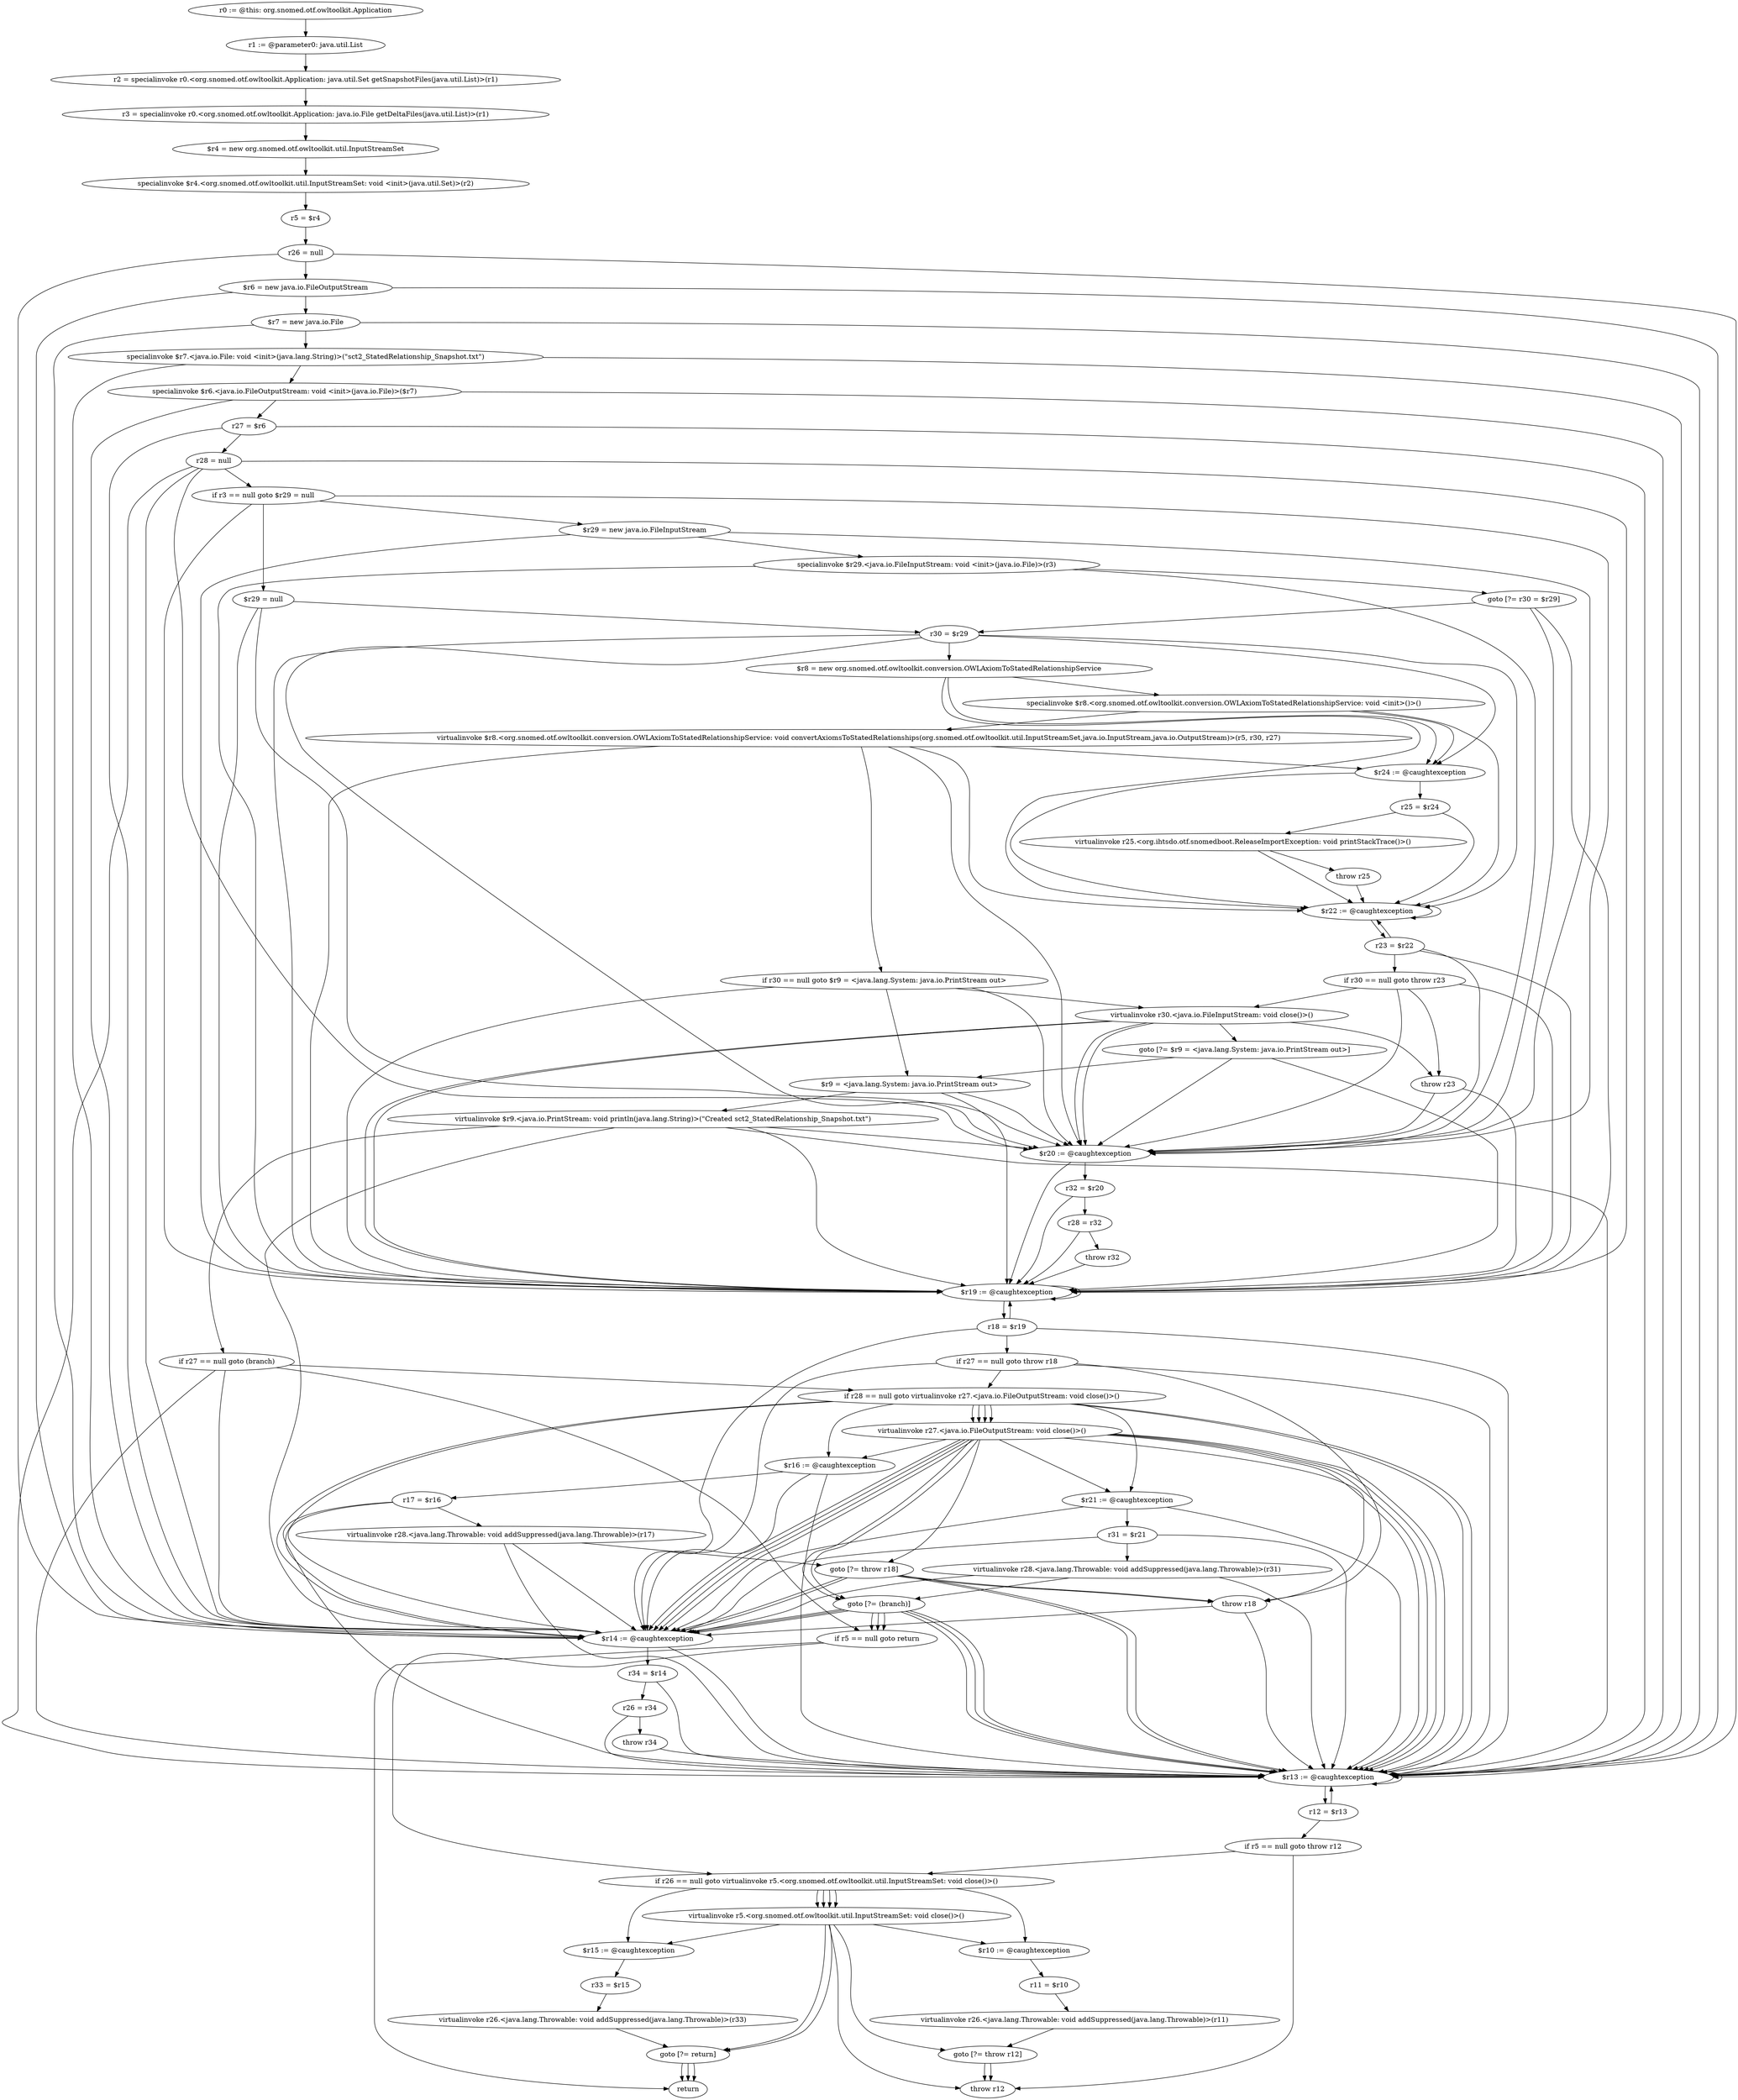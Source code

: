 digraph "unitGraph" {
    "r0 := @this: org.snomed.otf.owltoolkit.Application"
    "r1 := @parameter0: java.util.List"
    "r2 = specialinvoke r0.<org.snomed.otf.owltoolkit.Application: java.util.Set getSnapshotFiles(java.util.List)>(r1)"
    "r3 = specialinvoke r0.<org.snomed.otf.owltoolkit.Application: java.io.File getDeltaFiles(java.util.List)>(r1)"
    "$r4 = new org.snomed.otf.owltoolkit.util.InputStreamSet"
    "specialinvoke $r4.<org.snomed.otf.owltoolkit.util.InputStreamSet: void <init>(java.util.Set)>(r2)"
    "r5 = $r4"
    "r26 = null"
    "$r6 = new java.io.FileOutputStream"
    "$r7 = new java.io.File"
    "specialinvoke $r7.<java.io.File: void <init>(java.lang.String)>(\"sct2_StatedRelationship_Snapshot.txt\")"
    "specialinvoke $r6.<java.io.FileOutputStream: void <init>(java.io.File)>($r7)"
    "r27 = $r6"
    "r28 = null"
    "if r3 == null goto $r29 = null"
    "$r29 = new java.io.FileInputStream"
    "specialinvoke $r29.<java.io.FileInputStream: void <init>(java.io.File)>(r3)"
    "goto [?= r30 = $r29]"
    "$r29 = null"
    "r30 = $r29"
    "$r8 = new org.snomed.otf.owltoolkit.conversion.OWLAxiomToStatedRelationshipService"
    "specialinvoke $r8.<org.snomed.otf.owltoolkit.conversion.OWLAxiomToStatedRelationshipService: void <init>()>()"
    "virtualinvoke $r8.<org.snomed.otf.owltoolkit.conversion.OWLAxiomToStatedRelationshipService: void convertAxiomsToStatedRelationships(org.snomed.otf.owltoolkit.util.InputStreamSet,java.io.InputStream,java.io.OutputStream)>(r5, r30, r27)"
    "if r30 == null goto $r9 = <java.lang.System: java.io.PrintStream out>"
    "virtualinvoke r30.<java.io.FileInputStream: void close()>()"
    "goto [?= $r9 = <java.lang.System: java.io.PrintStream out>]"
    "$r24 := @caughtexception"
    "r25 = $r24"
    "virtualinvoke r25.<org.ihtsdo.otf.snomedboot.ReleaseImportException: void printStackTrace()>()"
    "throw r25"
    "$r22 := @caughtexception"
    "r23 = $r22"
    "if r30 == null goto throw r23"
    "throw r23"
    "$r9 = <java.lang.System: java.io.PrintStream out>"
    "virtualinvoke $r9.<java.io.PrintStream: void println(java.lang.String)>(\"Created sct2_StatedRelationship_Snapshot.txt\")"
    "if r27 == null goto (branch)"
    "if r28 == null goto virtualinvoke r27.<java.io.FileOutputStream: void close()>()"
    "virtualinvoke r27.<java.io.FileOutputStream: void close()>()"
    "goto [?= (branch)]"
    "$r21 := @caughtexception"
    "r31 = $r21"
    "virtualinvoke r28.<java.lang.Throwable: void addSuppressed(java.lang.Throwable)>(r31)"
    "$r20 := @caughtexception"
    "r32 = $r20"
    "r28 = r32"
    "throw r32"
    "$r19 := @caughtexception"
    "r18 = $r19"
    "if r27 == null goto throw r18"
    "goto [?= throw r18]"
    "$r16 := @caughtexception"
    "r17 = $r16"
    "virtualinvoke r28.<java.lang.Throwable: void addSuppressed(java.lang.Throwable)>(r17)"
    "throw r18"
    "if r5 == null goto return"
    "if r26 == null goto virtualinvoke r5.<org.snomed.otf.owltoolkit.util.InputStreamSet: void close()>()"
    "virtualinvoke r5.<org.snomed.otf.owltoolkit.util.InputStreamSet: void close()>()"
    "goto [?= return]"
    "$r15 := @caughtexception"
    "r33 = $r15"
    "virtualinvoke r26.<java.lang.Throwable: void addSuppressed(java.lang.Throwable)>(r33)"
    "$r14 := @caughtexception"
    "r34 = $r14"
    "r26 = r34"
    "throw r34"
    "$r13 := @caughtexception"
    "r12 = $r13"
    "if r5 == null goto throw r12"
    "goto [?= throw r12]"
    "$r10 := @caughtexception"
    "r11 = $r10"
    "virtualinvoke r26.<java.lang.Throwable: void addSuppressed(java.lang.Throwable)>(r11)"
    "throw r12"
    "return"
    "r0 := @this: org.snomed.otf.owltoolkit.Application"->"r1 := @parameter0: java.util.List";
    "r1 := @parameter0: java.util.List"->"r2 = specialinvoke r0.<org.snomed.otf.owltoolkit.Application: java.util.Set getSnapshotFiles(java.util.List)>(r1)";
    "r2 = specialinvoke r0.<org.snomed.otf.owltoolkit.Application: java.util.Set getSnapshotFiles(java.util.List)>(r1)"->"r3 = specialinvoke r0.<org.snomed.otf.owltoolkit.Application: java.io.File getDeltaFiles(java.util.List)>(r1)";
    "r3 = specialinvoke r0.<org.snomed.otf.owltoolkit.Application: java.io.File getDeltaFiles(java.util.List)>(r1)"->"$r4 = new org.snomed.otf.owltoolkit.util.InputStreamSet";
    "$r4 = new org.snomed.otf.owltoolkit.util.InputStreamSet"->"specialinvoke $r4.<org.snomed.otf.owltoolkit.util.InputStreamSet: void <init>(java.util.Set)>(r2)";
    "specialinvoke $r4.<org.snomed.otf.owltoolkit.util.InputStreamSet: void <init>(java.util.Set)>(r2)"->"r5 = $r4";
    "r5 = $r4"->"r26 = null";
    "r26 = null"->"$r14 := @caughtexception";
    "r26 = null"->"$r13 := @caughtexception";
    "r26 = null"->"$r6 = new java.io.FileOutputStream";
    "$r6 = new java.io.FileOutputStream"->"$r14 := @caughtexception";
    "$r6 = new java.io.FileOutputStream"->"$r13 := @caughtexception";
    "$r6 = new java.io.FileOutputStream"->"$r7 = new java.io.File";
    "$r7 = new java.io.File"->"$r14 := @caughtexception";
    "$r7 = new java.io.File"->"$r13 := @caughtexception";
    "$r7 = new java.io.File"->"specialinvoke $r7.<java.io.File: void <init>(java.lang.String)>(\"sct2_StatedRelationship_Snapshot.txt\")";
    "specialinvoke $r7.<java.io.File: void <init>(java.lang.String)>(\"sct2_StatedRelationship_Snapshot.txt\")"->"$r14 := @caughtexception";
    "specialinvoke $r7.<java.io.File: void <init>(java.lang.String)>(\"sct2_StatedRelationship_Snapshot.txt\")"->"$r13 := @caughtexception";
    "specialinvoke $r7.<java.io.File: void <init>(java.lang.String)>(\"sct2_StatedRelationship_Snapshot.txt\")"->"specialinvoke $r6.<java.io.FileOutputStream: void <init>(java.io.File)>($r7)";
    "specialinvoke $r6.<java.io.FileOutputStream: void <init>(java.io.File)>($r7)"->"$r14 := @caughtexception";
    "specialinvoke $r6.<java.io.FileOutputStream: void <init>(java.io.File)>($r7)"->"$r13 := @caughtexception";
    "specialinvoke $r6.<java.io.FileOutputStream: void <init>(java.io.File)>($r7)"->"r27 = $r6";
    "r27 = $r6"->"$r14 := @caughtexception";
    "r27 = $r6"->"$r13 := @caughtexception";
    "r27 = $r6"->"r28 = null";
    "r28 = null"->"$r20 := @caughtexception";
    "r28 = null"->"$r14 := @caughtexception";
    "r28 = null"->"$r19 := @caughtexception";
    "r28 = null"->"$r13 := @caughtexception";
    "r28 = null"->"if r3 == null goto $r29 = null";
    "if r3 == null goto $r29 = null"->"$r29 = new java.io.FileInputStream";
    "if r3 == null goto $r29 = null"->"$r29 = null";
    "if r3 == null goto $r29 = null"->"$r20 := @caughtexception";
    "if r3 == null goto $r29 = null"->"$r19 := @caughtexception";
    "$r29 = new java.io.FileInputStream"->"$r20 := @caughtexception";
    "$r29 = new java.io.FileInputStream"->"$r19 := @caughtexception";
    "$r29 = new java.io.FileInputStream"->"specialinvoke $r29.<java.io.FileInputStream: void <init>(java.io.File)>(r3)";
    "specialinvoke $r29.<java.io.FileInputStream: void <init>(java.io.File)>(r3)"->"$r20 := @caughtexception";
    "specialinvoke $r29.<java.io.FileInputStream: void <init>(java.io.File)>(r3)"->"$r19 := @caughtexception";
    "specialinvoke $r29.<java.io.FileInputStream: void <init>(java.io.File)>(r3)"->"goto [?= r30 = $r29]";
    "goto [?= r30 = $r29]"->"$r20 := @caughtexception";
    "goto [?= r30 = $r29]"->"$r19 := @caughtexception";
    "goto [?= r30 = $r29]"->"r30 = $r29";
    "$r29 = null"->"$r20 := @caughtexception";
    "$r29 = null"->"$r19 := @caughtexception";
    "$r29 = null"->"r30 = $r29";
    "r30 = $r29"->"$r24 := @caughtexception";
    "r30 = $r29"->"$r22 := @caughtexception";
    "r30 = $r29"->"$r20 := @caughtexception";
    "r30 = $r29"->"$r19 := @caughtexception";
    "r30 = $r29"->"$r8 = new org.snomed.otf.owltoolkit.conversion.OWLAxiomToStatedRelationshipService";
    "$r8 = new org.snomed.otf.owltoolkit.conversion.OWLAxiomToStatedRelationshipService"->"$r24 := @caughtexception";
    "$r8 = new org.snomed.otf.owltoolkit.conversion.OWLAxiomToStatedRelationshipService"->"$r22 := @caughtexception";
    "$r8 = new org.snomed.otf.owltoolkit.conversion.OWLAxiomToStatedRelationshipService"->"specialinvoke $r8.<org.snomed.otf.owltoolkit.conversion.OWLAxiomToStatedRelationshipService: void <init>()>()";
    "specialinvoke $r8.<org.snomed.otf.owltoolkit.conversion.OWLAxiomToStatedRelationshipService: void <init>()>()"->"$r24 := @caughtexception";
    "specialinvoke $r8.<org.snomed.otf.owltoolkit.conversion.OWLAxiomToStatedRelationshipService: void <init>()>()"->"$r22 := @caughtexception";
    "specialinvoke $r8.<org.snomed.otf.owltoolkit.conversion.OWLAxiomToStatedRelationshipService: void <init>()>()"->"virtualinvoke $r8.<org.snomed.otf.owltoolkit.conversion.OWLAxiomToStatedRelationshipService: void convertAxiomsToStatedRelationships(org.snomed.otf.owltoolkit.util.InputStreamSet,java.io.InputStream,java.io.OutputStream)>(r5, r30, r27)";
    "virtualinvoke $r8.<org.snomed.otf.owltoolkit.conversion.OWLAxiomToStatedRelationshipService: void convertAxiomsToStatedRelationships(org.snomed.otf.owltoolkit.util.InputStreamSet,java.io.InputStream,java.io.OutputStream)>(r5, r30, r27)"->"$r24 := @caughtexception";
    "virtualinvoke $r8.<org.snomed.otf.owltoolkit.conversion.OWLAxiomToStatedRelationshipService: void convertAxiomsToStatedRelationships(org.snomed.otf.owltoolkit.util.InputStreamSet,java.io.InputStream,java.io.OutputStream)>(r5, r30, r27)"->"$r22 := @caughtexception";
    "virtualinvoke $r8.<org.snomed.otf.owltoolkit.conversion.OWLAxiomToStatedRelationshipService: void convertAxiomsToStatedRelationships(org.snomed.otf.owltoolkit.util.InputStreamSet,java.io.InputStream,java.io.OutputStream)>(r5, r30, r27)"->"$r20 := @caughtexception";
    "virtualinvoke $r8.<org.snomed.otf.owltoolkit.conversion.OWLAxiomToStatedRelationshipService: void convertAxiomsToStatedRelationships(org.snomed.otf.owltoolkit.util.InputStreamSet,java.io.InputStream,java.io.OutputStream)>(r5, r30, r27)"->"$r19 := @caughtexception";
    "virtualinvoke $r8.<org.snomed.otf.owltoolkit.conversion.OWLAxiomToStatedRelationshipService: void convertAxiomsToStatedRelationships(org.snomed.otf.owltoolkit.util.InputStreamSet,java.io.InputStream,java.io.OutputStream)>(r5, r30, r27)"->"if r30 == null goto $r9 = <java.lang.System: java.io.PrintStream out>";
    "if r30 == null goto $r9 = <java.lang.System: java.io.PrintStream out>"->"virtualinvoke r30.<java.io.FileInputStream: void close()>()";
    "if r30 == null goto $r9 = <java.lang.System: java.io.PrintStream out>"->"$r9 = <java.lang.System: java.io.PrintStream out>";
    "if r30 == null goto $r9 = <java.lang.System: java.io.PrintStream out>"->"$r20 := @caughtexception";
    "if r30 == null goto $r9 = <java.lang.System: java.io.PrintStream out>"->"$r19 := @caughtexception";
    "virtualinvoke r30.<java.io.FileInputStream: void close()>()"->"$r20 := @caughtexception";
    "virtualinvoke r30.<java.io.FileInputStream: void close()>()"->"$r19 := @caughtexception";
    "virtualinvoke r30.<java.io.FileInputStream: void close()>()"->"goto [?= $r9 = <java.lang.System: java.io.PrintStream out>]";
    "goto [?= $r9 = <java.lang.System: java.io.PrintStream out>]"->"$r20 := @caughtexception";
    "goto [?= $r9 = <java.lang.System: java.io.PrintStream out>]"->"$r19 := @caughtexception";
    "goto [?= $r9 = <java.lang.System: java.io.PrintStream out>]"->"$r9 = <java.lang.System: java.io.PrintStream out>";
    "$r24 := @caughtexception"->"r25 = $r24";
    "$r24 := @caughtexception"->"$r22 := @caughtexception";
    "r25 = $r24"->"virtualinvoke r25.<org.ihtsdo.otf.snomedboot.ReleaseImportException: void printStackTrace()>()";
    "r25 = $r24"->"$r22 := @caughtexception";
    "virtualinvoke r25.<org.ihtsdo.otf.snomedboot.ReleaseImportException: void printStackTrace()>()"->"throw r25";
    "virtualinvoke r25.<org.ihtsdo.otf.snomedboot.ReleaseImportException: void printStackTrace()>()"->"$r22 := @caughtexception";
    "throw r25"->"$r22 := @caughtexception";
    "$r22 := @caughtexception"->"r23 = $r22";
    "$r22 := @caughtexception"->"$r22 := @caughtexception";
    "r23 = $r22"->"$r22 := @caughtexception";
    "r23 = $r22"->"$r20 := @caughtexception";
    "r23 = $r22"->"$r19 := @caughtexception";
    "r23 = $r22"->"if r30 == null goto throw r23";
    "if r30 == null goto throw r23"->"virtualinvoke r30.<java.io.FileInputStream: void close()>()";
    "if r30 == null goto throw r23"->"throw r23";
    "if r30 == null goto throw r23"->"$r20 := @caughtexception";
    "if r30 == null goto throw r23"->"$r19 := @caughtexception";
    "virtualinvoke r30.<java.io.FileInputStream: void close()>()"->"$r20 := @caughtexception";
    "virtualinvoke r30.<java.io.FileInputStream: void close()>()"->"$r19 := @caughtexception";
    "virtualinvoke r30.<java.io.FileInputStream: void close()>()"->"throw r23";
    "throw r23"->"$r20 := @caughtexception";
    "throw r23"->"$r19 := @caughtexception";
    "$r9 = <java.lang.System: java.io.PrintStream out>"->"$r20 := @caughtexception";
    "$r9 = <java.lang.System: java.io.PrintStream out>"->"$r19 := @caughtexception";
    "$r9 = <java.lang.System: java.io.PrintStream out>"->"virtualinvoke $r9.<java.io.PrintStream: void println(java.lang.String)>(\"Created sct2_StatedRelationship_Snapshot.txt\")";
    "virtualinvoke $r9.<java.io.PrintStream: void println(java.lang.String)>(\"Created sct2_StatedRelationship_Snapshot.txt\")"->"$r20 := @caughtexception";
    "virtualinvoke $r9.<java.io.PrintStream: void println(java.lang.String)>(\"Created sct2_StatedRelationship_Snapshot.txt\")"->"$r14 := @caughtexception";
    "virtualinvoke $r9.<java.io.PrintStream: void println(java.lang.String)>(\"Created sct2_StatedRelationship_Snapshot.txt\")"->"$r19 := @caughtexception";
    "virtualinvoke $r9.<java.io.PrintStream: void println(java.lang.String)>(\"Created sct2_StatedRelationship_Snapshot.txt\")"->"$r13 := @caughtexception";
    "virtualinvoke $r9.<java.io.PrintStream: void println(java.lang.String)>(\"Created sct2_StatedRelationship_Snapshot.txt\")"->"if r27 == null goto (branch)";
    "if r27 == null goto (branch)"->"if r28 == null goto virtualinvoke r27.<java.io.FileOutputStream: void close()>()";
    "if r27 == null goto (branch)"->"if r5 == null goto return";
    "if r27 == null goto (branch)"->"$r14 := @caughtexception";
    "if r27 == null goto (branch)"->"$r13 := @caughtexception";
    "if r28 == null goto virtualinvoke r27.<java.io.FileOutputStream: void close()>()"->"$r21 := @caughtexception";
    "if r28 == null goto virtualinvoke r27.<java.io.FileOutputStream: void close()>()"->"$r14 := @caughtexception";
    "if r28 == null goto virtualinvoke r27.<java.io.FileOutputStream: void close()>()"->"$r13 := @caughtexception";
    "if r28 == null goto virtualinvoke r27.<java.io.FileOutputStream: void close()>()"->"virtualinvoke r27.<java.io.FileOutputStream: void close()>()";
    "if r28 == null goto virtualinvoke r27.<java.io.FileOutputStream: void close()>()"->"virtualinvoke r27.<java.io.FileOutputStream: void close()>()";
    "virtualinvoke r27.<java.io.FileOutputStream: void close()>()"->"$r21 := @caughtexception";
    "virtualinvoke r27.<java.io.FileOutputStream: void close()>()"->"$r14 := @caughtexception";
    "virtualinvoke r27.<java.io.FileOutputStream: void close()>()"->"$r13 := @caughtexception";
    "virtualinvoke r27.<java.io.FileOutputStream: void close()>()"->"goto [?= (branch)]";
    "goto [?= (branch)]"->"$r14 := @caughtexception";
    "goto [?= (branch)]"->"$r13 := @caughtexception";
    "goto [?= (branch)]"->"if r5 == null goto return";
    "$r21 := @caughtexception"->"$r14 := @caughtexception";
    "$r21 := @caughtexception"->"$r13 := @caughtexception";
    "$r21 := @caughtexception"->"r31 = $r21";
    "r31 = $r21"->"$r14 := @caughtexception";
    "r31 = $r21"->"$r13 := @caughtexception";
    "r31 = $r21"->"virtualinvoke r28.<java.lang.Throwable: void addSuppressed(java.lang.Throwable)>(r31)";
    "virtualinvoke r28.<java.lang.Throwable: void addSuppressed(java.lang.Throwable)>(r31)"->"$r14 := @caughtexception";
    "virtualinvoke r28.<java.lang.Throwable: void addSuppressed(java.lang.Throwable)>(r31)"->"$r13 := @caughtexception";
    "virtualinvoke r28.<java.lang.Throwable: void addSuppressed(java.lang.Throwable)>(r31)"->"goto [?= (branch)]";
    "goto [?= (branch)]"->"$r14 := @caughtexception";
    "goto [?= (branch)]"->"$r13 := @caughtexception";
    "goto [?= (branch)]"->"if r5 == null goto return";
    "virtualinvoke r27.<java.io.FileOutputStream: void close()>()"->"$r14 := @caughtexception";
    "virtualinvoke r27.<java.io.FileOutputStream: void close()>()"->"$r13 := @caughtexception";
    "virtualinvoke r27.<java.io.FileOutputStream: void close()>()"->"goto [?= (branch)]";
    "goto [?= (branch)]"->"$r14 := @caughtexception";
    "goto [?= (branch)]"->"$r13 := @caughtexception";
    "goto [?= (branch)]"->"if r5 == null goto return";
    "$r20 := @caughtexception"->"r32 = $r20";
    "$r20 := @caughtexception"->"$r19 := @caughtexception";
    "r32 = $r20"->"r28 = r32";
    "r32 = $r20"->"$r19 := @caughtexception";
    "r28 = r32"->"throw r32";
    "r28 = r32"->"$r19 := @caughtexception";
    "throw r32"->"$r19 := @caughtexception";
    "$r19 := @caughtexception"->"r18 = $r19";
    "$r19 := @caughtexception"->"$r19 := @caughtexception";
    "r18 = $r19"->"$r19 := @caughtexception";
    "r18 = $r19"->"$r14 := @caughtexception";
    "r18 = $r19"->"$r13 := @caughtexception";
    "r18 = $r19"->"if r27 == null goto throw r18";
    "if r27 == null goto throw r18"->"if r28 == null goto virtualinvoke r27.<java.io.FileOutputStream: void close()>()";
    "if r27 == null goto throw r18"->"throw r18";
    "if r27 == null goto throw r18"->"$r14 := @caughtexception";
    "if r27 == null goto throw r18"->"$r13 := @caughtexception";
    "if r28 == null goto virtualinvoke r27.<java.io.FileOutputStream: void close()>()"->"$r16 := @caughtexception";
    "if r28 == null goto virtualinvoke r27.<java.io.FileOutputStream: void close()>()"->"$r14 := @caughtexception";
    "if r28 == null goto virtualinvoke r27.<java.io.FileOutputStream: void close()>()"->"$r13 := @caughtexception";
    "if r28 == null goto virtualinvoke r27.<java.io.FileOutputStream: void close()>()"->"virtualinvoke r27.<java.io.FileOutputStream: void close()>()";
    "if r28 == null goto virtualinvoke r27.<java.io.FileOutputStream: void close()>()"->"virtualinvoke r27.<java.io.FileOutputStream: void close()>()";
    "virtualinvoke r27.<java.io.FileOutputStream: void close()>()"->"$r16 := @caughtexception";
    "virtualinvoke r27.<java.io.FileOutputStream: void close()>()"->"$r14 := @caughtexception";
    "virtualinvoke r27.<java.io.FileOutputStream: void close()>()"->"$r13 := @caughtexception";
    "virtualinvoke r27.<java.io.FileOutputStream: void close()>()"->"goto [?= throw r18]";
    "goto [?= throw r18]"->"$r14 := @caughtexception";
    "goto [?= throw r18]"->"$r13 := @caughtexception";
    "goto [?= throw r18]"->"throw r18";
    "$r16 := @caughtexception"->"$r14 := @caughtexception";
    "$r16 := @caughtexception"->"$r13 := @caughtexception";
    "$r16 := @caughtexception"->"r17 = $r16";
    "r17 = $r16"->"$r14 := @caughtexception";
    "r17 = $r16"->"$r13 := @caughtexception";
    "r17 = $r16"->"virtualinvoke r28.<java.lang.Throwable: void addSuppressed(java.lang.Throwable)>(r17)";
    "virtualinvoke r28.<java.lang.Throwable: void addSuppressed(java.lang.Throwable)>(r17)"->"$r14 := @caughtexception";
    "virtualinvoke r28.<java.lang.Throwable: void addSuppressed(java.lang.Throwable)>(r17)"->"$r13 := @caughtexception";
    "virtualinvoke r28.<java.lang.Throwable: void addSuppressed(java.lang.Throwable)>(r17)"->"goto [?= throw r18]";
    "goto [?= throw r18]"->"$r14 := @caughtexception";
    "goto [?= throw r18]"->"$r13 := @caughtexception";
    "goto [?= throw r18]"->"throw r18";
    "virtualinvoke r27.<java.io.FileOutputStream: void close()>()"->"$r14 := @caughtexception";
    "virtualinvoke r27.<java.io.FileOutputStream: void close()>()"->"$r13 := @caughtexception";
    "virtualinvoke r27.<java.io.FileOutputStream: void close()>()"->"throw r18";
    "throw r18"->"$r14 := @caughtexception";
    "throw r18"->"$r13 := @caughtexception";
    "if r5 == null goto return"->"if r26 == null goto virtualinvoke r5.<org.snomed.otf.owltoolkit.util.InputStreamSet: void close()>()";
    "if r5 == null goto return"->"return";
    "if r26 == null goto virtualinvoke r5.<org.snomed.otf.owltoolkit.util.InputStreamSet: void close()>()"->"virtualinvoke r5.<org.snomed.otf.owltoolkit.util.InputStreamSet: void close()>()";
    "if r26 == null goto virtualinvoke r5.<org.snomed.otf.owltoolkit.util.InputStreamSet: void close()>()"->"virtualinvoke r5.<org.snomed.otf.owltoolkit.util.InputStreamSet: void close()>()";
    "if r26 == null goto virtualinvoke r5.<org.snomed.otf.owltoolkit.util.InputStreamSet: void close()>()"->"$r15 := @caughtexception";
    "virtualinvoke r5.<org.snomed.otf.owltoolkit.util.InputStreamSet: void close()>()"->"goto [?= return]";
    "virtualinvoke r5.<org.snomed.otf.owltoolkit.util.InputStreamSet: void close()>()"->"$r15 := @caughtexception";
    "goto [?= return]"->"return";
    "$r15 := @caughtexception"->"r33 = $r15";
    "r33 = $r15"->"virtualinvoke r26.<java.lang.Throwable: void addSuppressed(java.lang.Throwable)>(r33)";
    "virtualinvoke r26.<java.lang.Throwable: void addSuppressed(java.lang.Throwable)>(r33)"->"goto [?= return]";
    "goto [?= return]"->"return";
    "virtualinvoke r5.<org.snomed.otf.owltoolkit.util.InputStreamSet: void close()>()"->"goto [?= return]";
    "goto [?= return]"->"return";
    "$r14 := @caughtexception"->"r34 = $r14";
    "$r14 := @caughtexception"->"$r13 := @caughtexception";
    "r34 = $r14"->"r26 = r34";
    "r34 = $r14"->"$r13 := @caughtexception";
    "r26 = r34"->"throw r34";
    "r26 = r34"->"$r13 := @caughtexception";
    "throw r34"->"$r13 := @caughtexception";
    "$r13 := @caughtexception"->"r12 = $r13";
    "$r13 := @caughtexception"->"$r13 := @caughtexception";
    "r12 = $r13"->"if r5 == null goto throw r12";
    "r12 = $r13"->"$r13 := @caughtexception";
    "if r5 == null goto throw r12"->"if r26 == null goto virtualinvoke r5.<org.snomed.otf.owltoolkit.util.InputStreamSet: void close()>()";
    "if r5 == null goto throw r12"->"throw r12";
    "if r26 == null goto virtualinvoke r5.<org.snomed.otf.owltoolkit.util.InputStreamSet: void close()>()"->"virtualinvoke r5.<org.snomed.otf.owltoolkit.util.InputStreamSet: void close()>()";
    "if r26 == null goto virtualinvoke r5.<org.snomed.otf.owltoolkit.util.InputStreamSet: void close()>()"->"virtualinvoke r5.<org.snomed.otf.owltoolkit.util.InputStreamSet: void close()>()";
    "if r26 == null goto virtualinvoke r5.<org.snomed.otf.owltoolkit.util.InputStreamSet: void close()>()"->"$r10 := @caughtexception";
    "virtualinvoke r5.<org.snomed.otf.owltoolkit.util.InputStreamSet: void close()>()"->"goto [?= throw r12]";
    "virtualinvoke r5.<org.snomed.otf.owltoolkit.util.InputStreamSet: void close()>()"->"$r10 := @caughtexception";
    "goto [?= throw r12]"->"throw r12";
    "$r10 := @caughtexception"->"r11 = $r10";
    "r11 = $r10"->"virtualinvoke r26.<java.lang.Throwable: void addSuppressed(java.lang.Throwable)>(r11)";
    "virtualinvoke r26.<java.lang.Throwable: void addSuppressed(java.lang.Throwable)>(r11)"->"goto [?= throw r12]";
    "goto [?= throw r12]"->"throw r12";
    "virtualinvoke r5.<org.snomed.otf.owltoolkit.util.InputStreamSet: void close()>()"->"throw r12";
}
